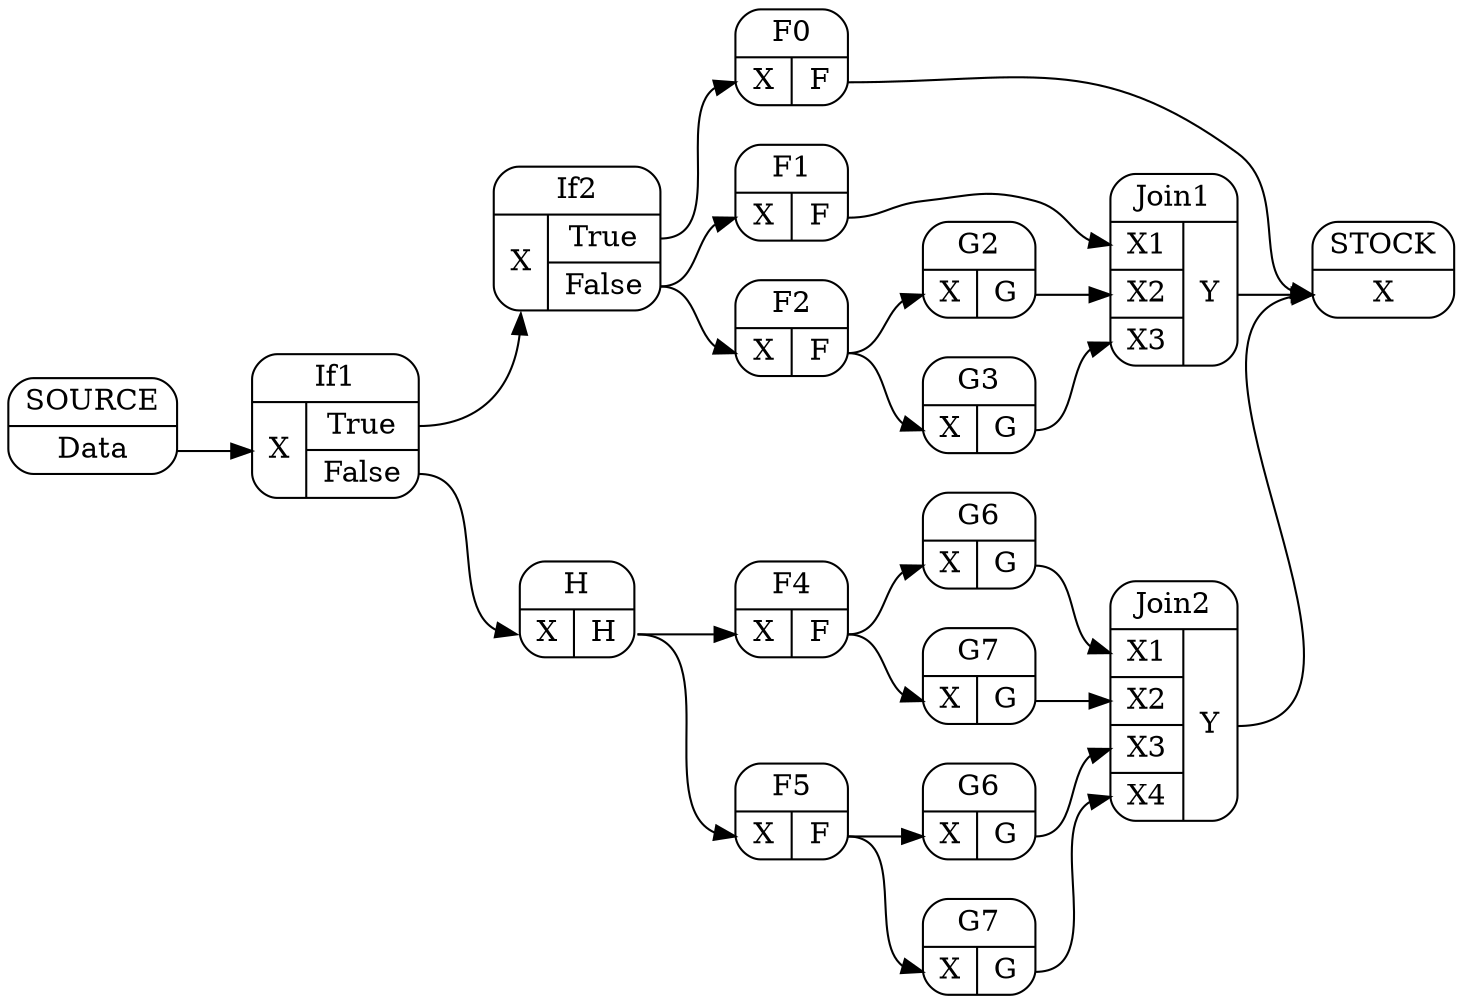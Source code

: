digraph Example2 {
  rankdir = LR;
  if1[shape=Mrecord, label="If1 | {{<x> X} | {<t> True | <f> False}}"];
  {
    rank=same;
    if2[shape=Mrecord, label="If2 | {{<x> X} | {<t> True | <f> False}}"];
    if3[shape=Mrecord, label="H | {{<x> X} | {<f> H}}"];
  }
  {
    rank=same;
    f0[shape=Mrecord, label="F0 | {{<x> X} | {<y> F}}"];
    f1[shape=Mrecord, label="F1 | {{<x> X} | {<y> F}}"];
    f2[shape=Mrecord, label="F2 | {{<x> X} | {<y> F}}"];
    f4[shape=Mrecord, label="F4 | {{<x> X} | {<y> F}}"];
    f5[shape=Mrecord, label="F5 | {{<x> X} | {<y> F}}"];
  }
  {
    rank=same;
    g2[shape=Mrecord, label="G2 | {{<x> X} | {<y> G}}"];
    g3[shape=Mrecord, label="G3 | {{<x> X} | {<y> G}}"];
    g4[shape=Mrecord, label="G6 | {{<x> X} | {<y> G}}"];
    g5[shape=Mrecord, label="G7 | {{<x> X} | {<y> G}}"];
    g6[shape=Mrecord, label="G6 | {{<x> X} | {<y> G}}"];
    g7[shape=Mrecord, label="G7 | {{<x> X} | {<y> G}}"];
  }
  
  {
    rank=source;
    source[shape=Mrecord, label="SOURCE | {{<d> Data}}"];
  }
  
  source:d -> if1:x;
  
  if1:t -> if2:x;
  if1:f -> if3:x;
  
  if2:t -> f0:x;
  
  if2:f -> f1:x;
  if2:f -> f2:x;
  
  if3:f -> f4:x;
  if3:f -> f5:x;
  
  f2:y -> g2:x;
  f2:y -> g3:x;
  
  f4:y -> g4:x;
  f4:y -> g5:x;
  
  f5:y -> g6:x;
  f5:y -> g7:x;
  
  {
    rank=same;
    join1[shape=Mrecord, label="Join1 | {{<x1> X1 | <x2> X2 | <x3> X3} | {<y> Y}}"];
    join2[shape=Mrecord, label="Join2 | {{<x1> X1 | <x2> X2 | <x3> X3 | <x4> X4} | {<y> Y}}"];
  }
  
  f1:y -> join1:x1;
  g2:y -> join1:x2;
  g3:y -> join1:x3;
  
  g4:y -> join2:x1;
  g5:y -> join2:x2;
  g6:y -> join2:x3;
  g7:y -> join2:x4;
  
  {
    rank=sink;
    stock [shape=Mrecord, label="STOCK | {{<x> X}}"];
  }
  
  f0:y -> stock:x;
  join1:y -> stock:x;
  join2:y -> stock:x;
}
